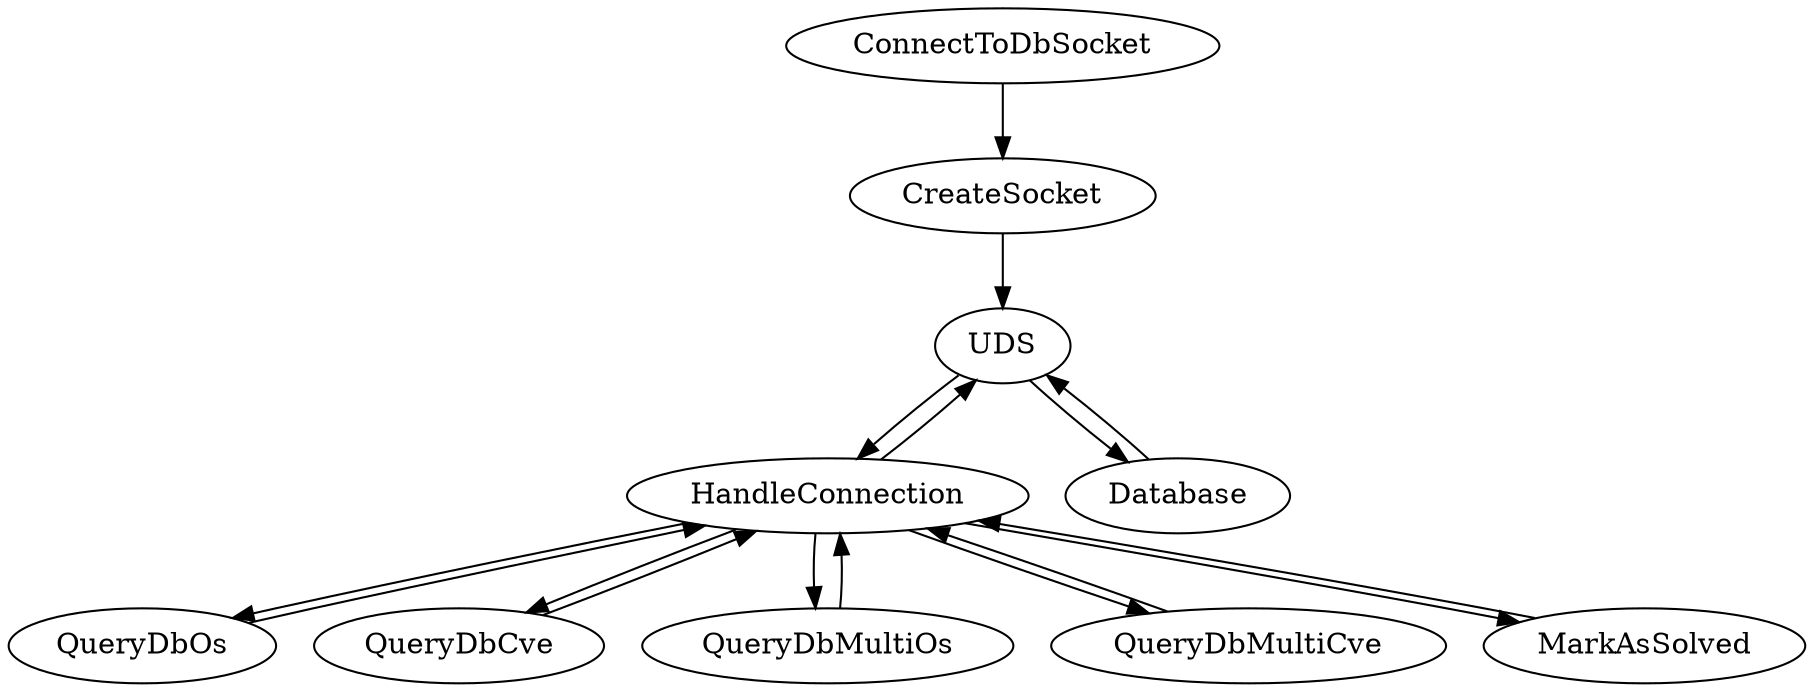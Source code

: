digraph G {
    ConnectToDbSocket -> CreateSocket
    CreateSocket -> UDS
    UDS -> HandleConnection
    HandleConnection -> UDS
    UDS -> Database
    Database -> UDS
    QueryDbOs -> HandleConnection
    QueryDbCve -> HandleConnection
    QueryDbMultiOs -> HandleConnection
    QueryDbMultiCve -> HandleConnection
    MarkAsSolved -> HandleConnection
    HandleConnection -> QueryDbOs
    HandleConnection -> QueryDbCve
    HandleConnection -> QueryDbMultiOs
    HandleConnection -> QueryDbMultiCve
    HandleConnection -> MarkAsSolved
}
